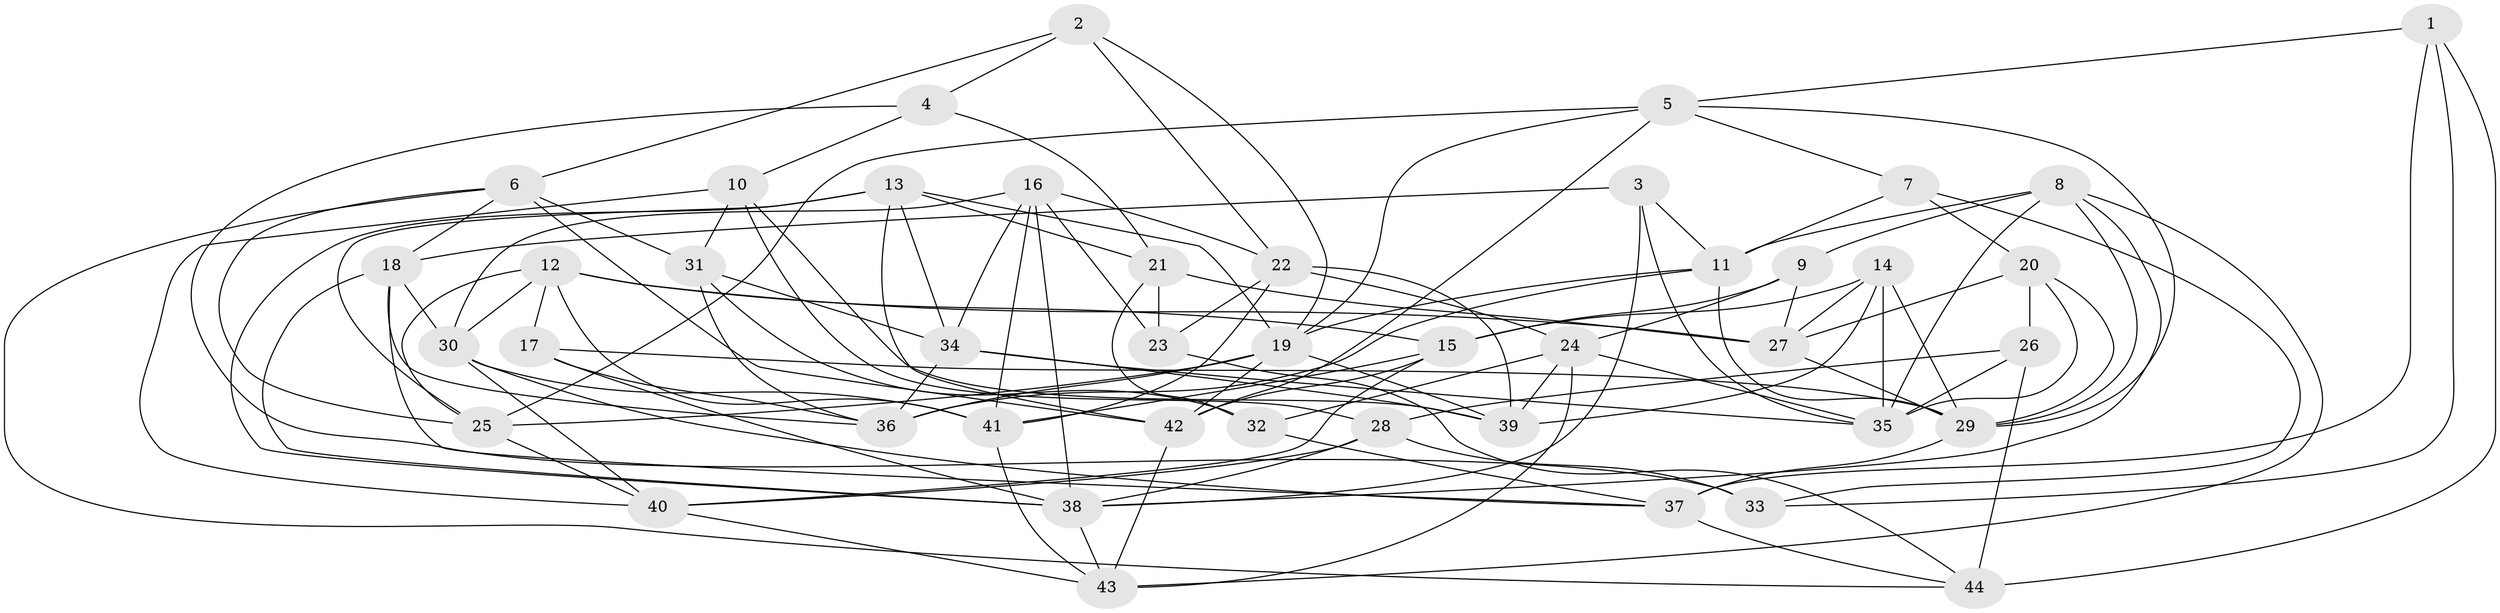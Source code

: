 // original degree distribution, {4: 1.0}
// Generated by graph-tools (version 1.1) at 2025/03/03/09/25 03:03:08]
// undirected, 44 vertices, 121 edges
graph export_dot {
graph [start="1"]
  node [color=gray90,style=filled];
  1;
  2;
  3;
  4;
  5;
  6;
  7;
  8;
  9;
  10;
  11;
  12;
  13;
  14;
  15;
  16;
  17;
  18;
  19;
  20;
  21;
  22;
  23;
  24;
  25;
  26;
  27;
  28;
  29;
  30;
  31;
  32;
  33;
  34;
  35;
  36;
  37;
  38;
  39;
  40;
  41;
  42;
  43;
  44;
  1 -- 5 [weight=1.0];
  1 -- 33 [weight=1.0];
  1 -- 37 [weight=1.0];
  1 -- 44 [weight=1.0];
  2 -- 4 [weight=1.0];
  2 -- 6 [weight=1.0];
  2 -- 19 [weight=1.0];
  2 -- 22 [weight=1.0];
  3 -- 11 [weight=1.0];
  3 -- 18 [weight=1.0];
  3 -- 35 [weight=1.0];
  3 -- 38 [weight=1.0];
  4 -- 10 [weight=1.0];
  4 -- 21 [weight=2.0];
  4 -- 33 [weight=2.0];
  5 -- 7 [weight=1.0];
  5 -- 19 [weight=1.0];
  5 -- 25 [weight=1.0];
  5 -- 29 [weight=1.0];
  5 -- 42 [weight=1.0];
  6 -- 18 [weight=1.0];
  6 -- 25 [weight=1.0];
  6 -- 31 [weight=1.0];
  6 -- 42 [weight=1.0];
  6 -- 44 [weight=1.0];
  7 -- 11 [weight=1.0];
  7 -- 20 [weight=1.0];
  7 -- 33 [weight=1.0];
  8 -- 9 [weight=1.0];
  8 -- 11 [weight=1.0];
  8 -- 29 [weight=1.0];
  8 -- 35 [weight=1.0];
  8 -- 38 [weight=1.0];
  8 -- 43 [weight=1.0];
  9 -- 15 [weight=1.0];
  9 -- 24 [weight=1.0];
  9 -- 27 [weight=1.0];
  10 -- 28 [weight=1.0];
  10 -- 31 [weight=2.0];
  10 -- 39 [weight=3.0];
  10 -- 40 [weight=1.0];
  11 -- 19 [weight=1.0];
  11 -- 29 [weight=1.0];
  11 -- 36 [weight=1.0];
  12 -- 15 [weight=1.0];
  12 -- 17 [weight=1.0];
  12 -- 25 [weight=1.0];
  12 -- 27 [weight=1.0];
  12 -- 30 [weight=1.0];
  12 -- 41 [weight=1.0];
  13 -- 19 [weight=1.0];
  13 -- 21 [weight=1.0];
  13 -- 25 [weight=1.0];
  13 -- 34 [weight=1.0];
  13 -- 38 [weight=1.0];
  13 -- 42 [weight=1.0];
  14 -- 15 [weight=1.0];
  14 -- 27 [weight=1.0];
  14 -- 29 [weight=1.0];
  14 -- 35 [weight=2.0];
  14 -- 39 [weight=1.0];
  15 -- 40 [weight=1.0];
  15 -- 41 [weight=1.0];
  15 -- 42 [weight=1.0];
  16 -- 22 [weight=1.0];
  16 -- 23 [weight=1.0];
  16 -- 30 [weight=1.0];
  16 -- 34 [weight=1.0];
  16 -- 38 [weight=1.0];
  16 -- 41 [weight=1.0];
  17 -- 29 [weight=1.0];
  17 -- 36 [weight=1.0];
  17 -- 38 [weight=1.0];
  18 -- 30 [weight=1.0];
  18 -- 36 [weight=1.0];
  18 -- 37 [weight=1.0];
  18 -- 38 [weight=1.0];
  19 -- 25 [weight=1.0];
  19 -- 36 [weight=1.0];
  19 -- 39 [weight=1.0];
  19 -- 42 [weight=1.0];
  20 -- 26 [weight=2.0];
  20 -- 27 [weight=1.0];
  20 -- 29 [weight=1.0];
  20 -- 35 [weight=1.0];
  21 -- 23 [weight=1.0];
  21 -- 27 [weight=1.0];
  21 -- 32 [weight=1.0];
  22 -- 23 [weight=1.0];
  22 -- 24 [weight=1.0];
  22 -- 39 [weight=1.0];
  22 -- 41 [weight=1.0];
  23 -- 44 [weight=1.0];
  24 -- 32 [weight=1.0];
  24 -- 35 [weight=1.0];
  24 -- 39 [weight=1.0];
  24 -- 43 [weight=1.0];
  25 -- 40 [weight=1.0];
  26 -- 28 [weight=1.0];
  26 -- 35 [weight=1.0];
  26 -- 44 [weight=2.0];
  27 -- 29 [weight=1.0];
  28 -- 33 [weight=2.0];
  28 -- 38 [weight=1.0];
  28 -- 40 [weight=1.0];
  29 -- 37 [weight=1.0];
  30 -- 37 [weight=1.0];
  30 -- 40 [weight=1.0];
  30 -- 41 [weight=1.0];
  31 -- 32 [weight=1.0];
  31 -- 34 [weight=1.0];
  31 -- 36 [weight=1.0];
  32 -- 37 [weight=1.0];
  34 -- 35 [weight=1.0];
  34 -- 36 [weight=1.0];
  34 -- 39 [weight=1.0];
  37 -- 44 [weight=1.0];
  38 -- 43 [weight=1.0];
  40 -- 43 [weight=1.0];
  41 -- 43 [weight=1.0];
  42 -- 43 [weight=1.0];
}
